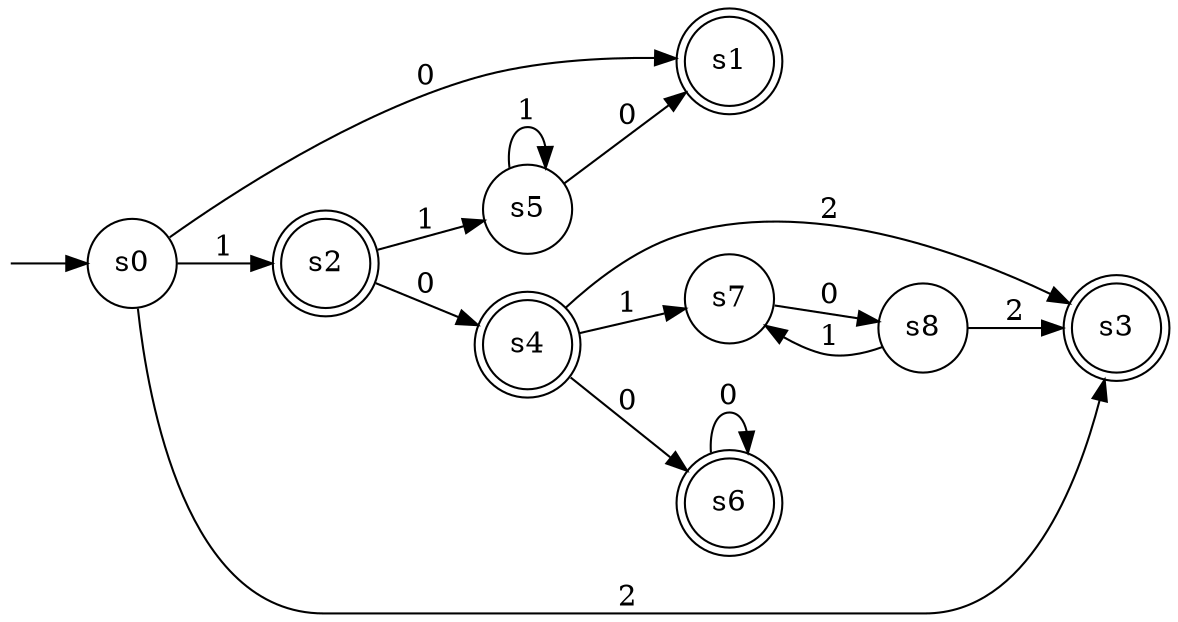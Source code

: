 digraph {
  rankdir = LR;
  node [shape=circle];

  start [label="", shape=none, width=0, height=0];
  0 [label="s0"];
  1 [label="s1", shape=doublecircle];
  2 [label="s2", shape=doublecircle];
  3 [label="s3", shape=doublecircle];
  4 [label="s4", shape=doublecircle];
  5 [label="s5"];
  6 [label="s6", shape=doublecircle];
  7 [label="s7"];
  8 [label="s8"];

  start-> 0;
  0 -> 1 [label="0"];
  0 -> 2 [label="1"];
  0 -> 3 [label="2"];
  2 -> 4 [label="0"];
  2 -> 5 [label="1"];
  4 -> 6 [label="0"];
  4 -> 7 [label="1"];
  4 -> 3 [label="2"];
  5 -> 1 [label="0"];
  5 -> 5 [label="1"];
  6 -> 6 [label="0"];
  7 -> 8 [label="0"];
  8 -> 7 [label="1"];
  8 -> 3 [label="2"];
}
